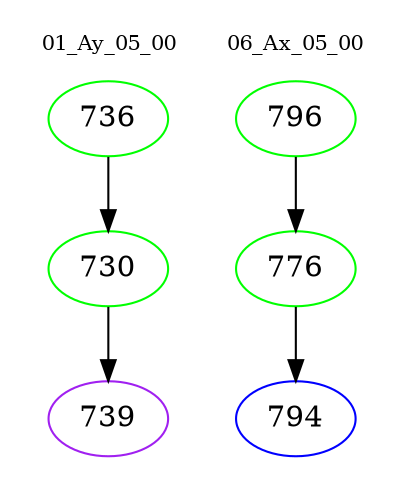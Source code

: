 digraph{
subgraph cluster_0 {
color = white
label = "01_Ay_05_00";
fontsize=10;
T0_736 [label="736", color="green"]
T0_736 -> T0_730 [color="black"]
T0_730 [label="730", color="green"]
T0_730 -> T0_739 [color="black"]
T0_739 [label="739", color="purple"]
}
subgraph cluster_1 {
color = white
label = "06_Ax_05_00";
fontsize=10;
T1_796 [label="796", color="green"]
T1_796 -> T1_776 [color="black"]
T1_776 [label="776", color="green"]
T1_776 -> T1_794 [color="black"]
T1_794 [label="794", color="blue"]
}
}
